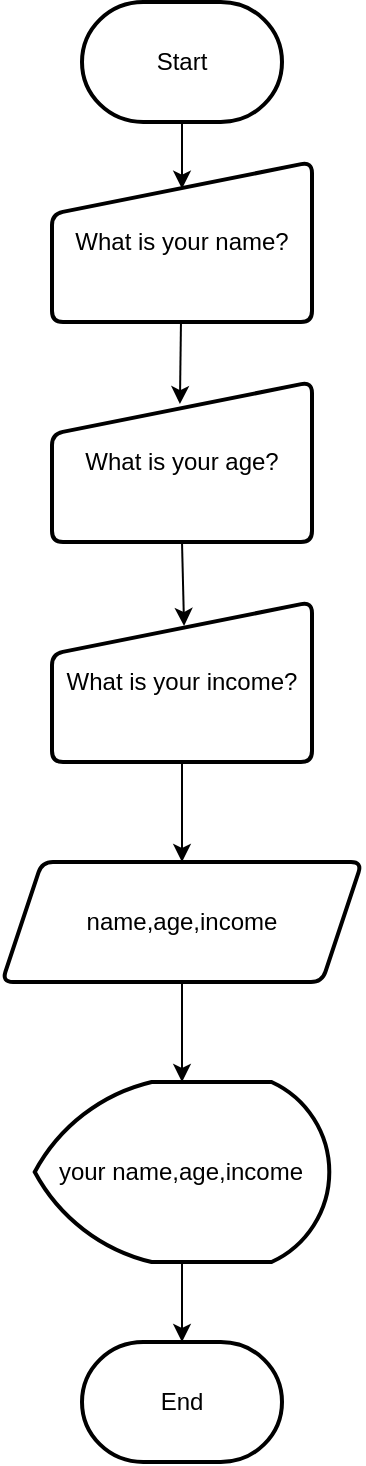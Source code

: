 <mxfile>
    <diagram id="03oHy_DEZ0dyayk9awc-" name="Page-1">
        <mxGraphModel dx="256" dy="792" grid="1" gridSize="10" guides="1" tooltips="1" connect="1" arrows="1" fold="1" page="1" pageScale="1" pageWidth="850" pageHeight="1100" math="0" shadow="0">
            <root>
                <mxCell id="0"/>
                <mxCell id="1" parent="0"/>
                <mxCell id="7" style="edgeStyle=none;html=1;exitX=0.5;exitY=1;exitDx=0;exitDy=0;exitPerimeter=0;entryX=0.5;entryY=0.167;entryDx=0;entryDy=0;entryPerimeter=0;" parent="1" source="2" target="5" edge="1">
                    <mxGeometry relative="1" as="geometry"/>
                </mxCell>
                <mxCell id="2" value="Start" style="strokeWidth=2;html=1;shape=mxgraph.flowchart.terminator;whiteSpace=wrap;" parent="1" vertex="1">
                    <mxGeometry x="120" y="30" width="100" height="60" as="geometry"/>
                </mxCell>
                <mxCell id="13" value="" style="edgeStyle=none;html=1;entryX=0.492;entryY=0.138;entryDx=0;entryDy=0;entryPerimeter=0;" parent="1" source="5" target="8" edge="1">
                    <mxGeometry relative="1" as="geometry"/>
                </mxCell>
                <mxCell id="5" value="What is your name?" style="html=1;strokeWidth=2;shape=manualInput;whiteSpace=wrap;rounded=1;size=26;arcSize=11;" parent="1" vertex="1">
                    <mxGeometry x="105" y="110" width="130" height="80" as="geometry"/>
                </mxCell>
                <mxCell id="15" style="edgeStyle=none;html=1;exitX=0.5;exitY=1;exitDx=0;exitDy=0;entryX=0.508;entryY=0.15;entryDx=0;entryDy=0;entryPerimeter=0;" parent="1" source="8" target="9" edge="1">
                    <mxGeometry relative="1" as="geometry"/>
                </mxCell>
                <mxCell id="8" value="What is your age?" style="html=1;strokeWidth=2;shape=manualInput;whiteSpace=wrap;rounded=1;size=26;arcSize=11;" parent="1" vertex="1">
                    <mxGeometry x="105" y="220" width="130" height="80" as="geometry"/>
                </mxCell>
                <mxCell id="17" value="" style="edgeStyle=none;html=1;" parent="1" source="9" target="16" edge="1">
                    <mxGeometry relative="1" as="geometry"/>
                </mxCell>
                <mxCell id="9" value="What is your income?" style="html=1;strokeWidth=2;shape=manualInput;whiteSpace=wrap;rounded=1;size=26;arcSize=11;" parent="1" vertex="1">
                    <mxGeometry x="105" y="330" width="130" height="80" as="geometry"/>
                </mxCell>
                <mxCell id="19" style="edgeStyle=none;html=1;exitX=0.5;exitY=1;exitDx=0;exitDy=0;entryX=0.5;entryY=0;entryDx=0;entryDy=0;entryPerimeter=0;" parent="1" source="16" target="18" edge="1">
                    <mxGeometry relative="1" as="geometry"/>
                </mxCell>
                <mxCell id="16" value="name,age,income" style="shape=parallelogram;perimeter=parallelogramPerimeter;whiteSpace=wrap;html=1;fixedSize=1;strokeWidth=2;rounded=1;arcSize=11;" parent="1" vertex="1">
                    <mxGeometry x="80" y="460" width="180" height="60" as="geometry"/>
                </mxCell>
                <mxCell id="21" style="edgeStyle=none;html=1;exitX=0.5;exitY=1;exitDx=0;exitDy=0;exitPerimeter=0;entryX=0.5;entryY=0;entryDx=0;entryDy=0;entryPerimeter=0;" parent="1" source="18" target="20" edge="1">
                    <mxGeometry relative="1" as="geometry"/>
                </mxCell>
                <mxCell id="18" value="your name,age,income" style="strokeWidth=2;html=1;shape=mxgraph.flowchart.display;whiteSpace=wrap;" parent="1" vertex="1">
                    <mxGeometry x="96.37" y="570" width="147.27" height="90" as="geometry"/>
                </mxCell>
                <mxCell id="20" value="End" style="strokeWidth=2;html=1;shape=mxgraph.flowchart.terminator;whiteSpace=wrap;" parent="1" vertex="1">
                    <mxGeometry x="120" y="700" width="100" height="60" as="geometry"/>
                </mxCell>
            </root>
        </mxGraphModel>
    </diagram>
</mxfile>